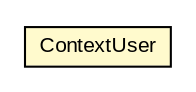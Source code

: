 #!/usr/local/bin/dot
#
# Class diagram 
# Generated by UMLGraph version 5.3 (http://www.umlgraph.org/)
#

digraph G {
	edge [fontname="arial",fontsize=10,labelfontname="arial",labelfontsize=10];
	node [fontname="arial",fontsize=10,shape=plaintext];
	nodesep=0.25;
	ranksep=0.5;
	// context.arch.util.ContextUser
	c103136 [label=<<table title="context.arch.util.ContextUser" border="0" cellborder="1" cellspacing="0" cellpadding="2" port="p" bgcolor="lemonChiffon" href="./ContextUser.html">
		<tr><td><table border="0" cellspacing="0" cellpadding="1">
<tr><td align="center" balign="center"> ContextUser </td></tr>
		</table></td></tr>
		</table>>, fontname="arial", fontcolor="black", fontsize=10.0];
}

